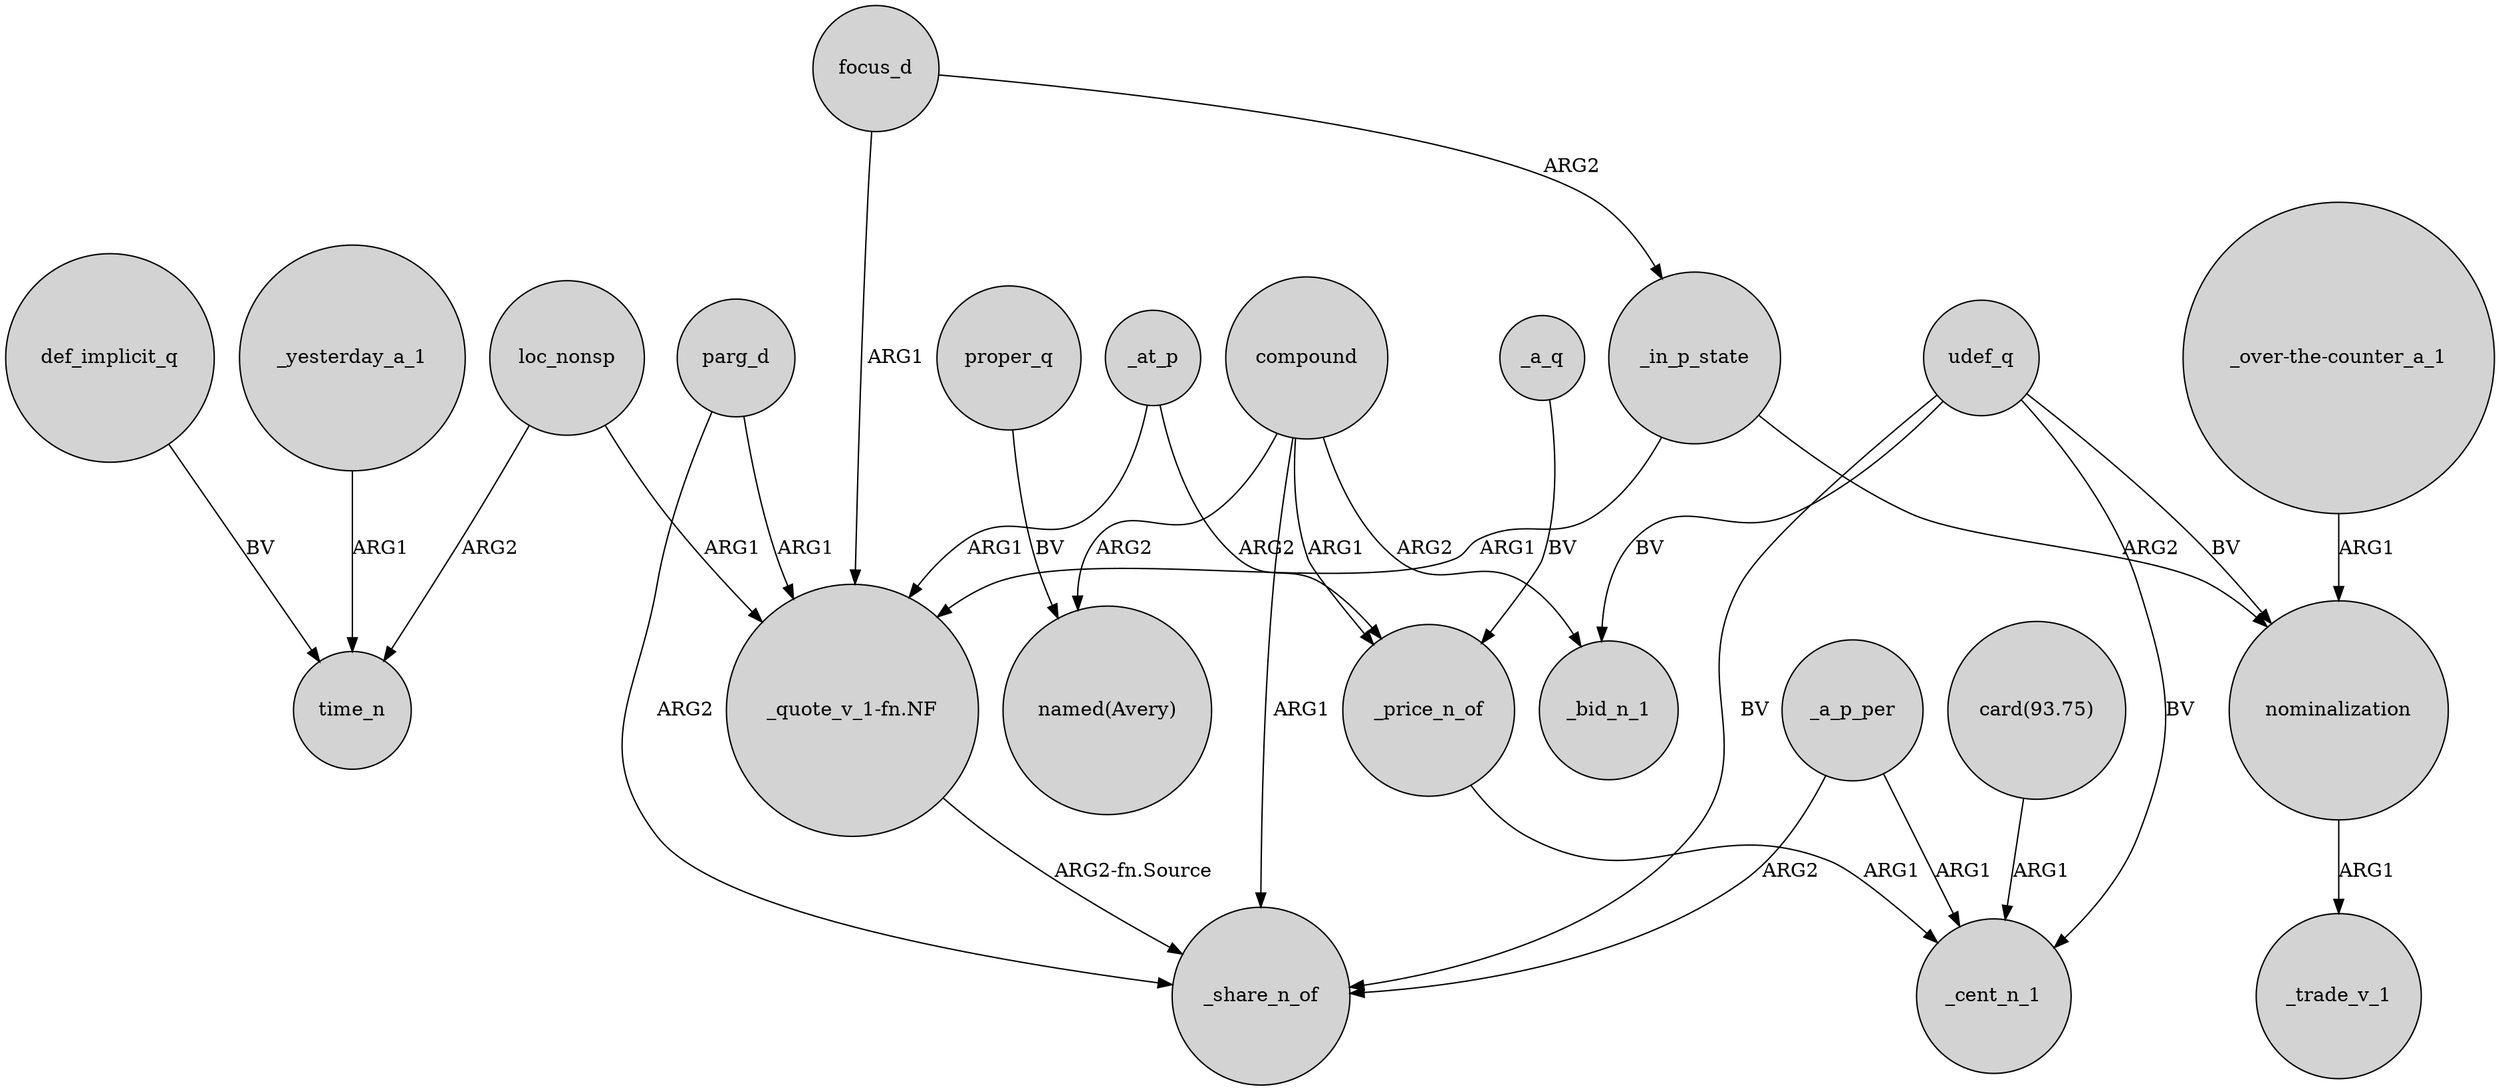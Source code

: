 digraph {
	node [shape=circle style=filled]
	_yesterday_a_1 -> time_n [label=ARG1]
	parg_d -> _share_n_of [label=ARG2]
	compound -> "named(Avery)" [label=ARG2]
	focus_d -> _in_p_state [label=ARG2]
	_a_p_per -> _share_n_of [label=ARG2]
	loc_nonsp -> "_quote_v_1-fn.NF" [label=ARG1]
	_at_p -> "_quote_v_1-fn.NF" [label=ARG1]
	nominalization -> _trade_v_1 [label=ARG1]
	compound -> _bid_n_1 [label=ARG2]
	loc_nonsp -> time_n [label=ARG2]
	"_quote_v_1-fn.NF" -> _share_n_of [label="ARG2-fn.Source"]
	udef_q -> _cent_n_1 [label=BV]
	parg_d -> "_quote_v_1-fn.NF" [label=ARG1]
	"_over-the-counter_a_1" -> nominalization [label=ARG1]
	focus_d -> "_quote_v_1-fn.NF" [label=ARG1]
	compound -> _share_n_of [label=ARG1]
	_a_p_per -> _cent_n_1 [label=ARG1]
	_in_p_state -> "_quote_v_1-fn.NF" [label=ARG1]
	_in_p_state -> nominalization [label=ARG2]
	udef_q -> nominalization [label=BV]
	_price_n_of -> _cent_n_1 [label=ARG1]
	udef_q -> _share_n_of [label=BV]
	proper_q -> "named(Avery)" [label=BV]
	"card(93.75)" -> _cent_n_1 [label=ARG1]
	udef_q -> _bid_n_1 [label=BV]
	compound -> _price_n_of [label=ARG1]
	_at_p -> _price_n_of [label=ARG2]
	_a_q -> _price_n_of [label=BV]
	def_implicit_q -> time_n [label=BV]
}
